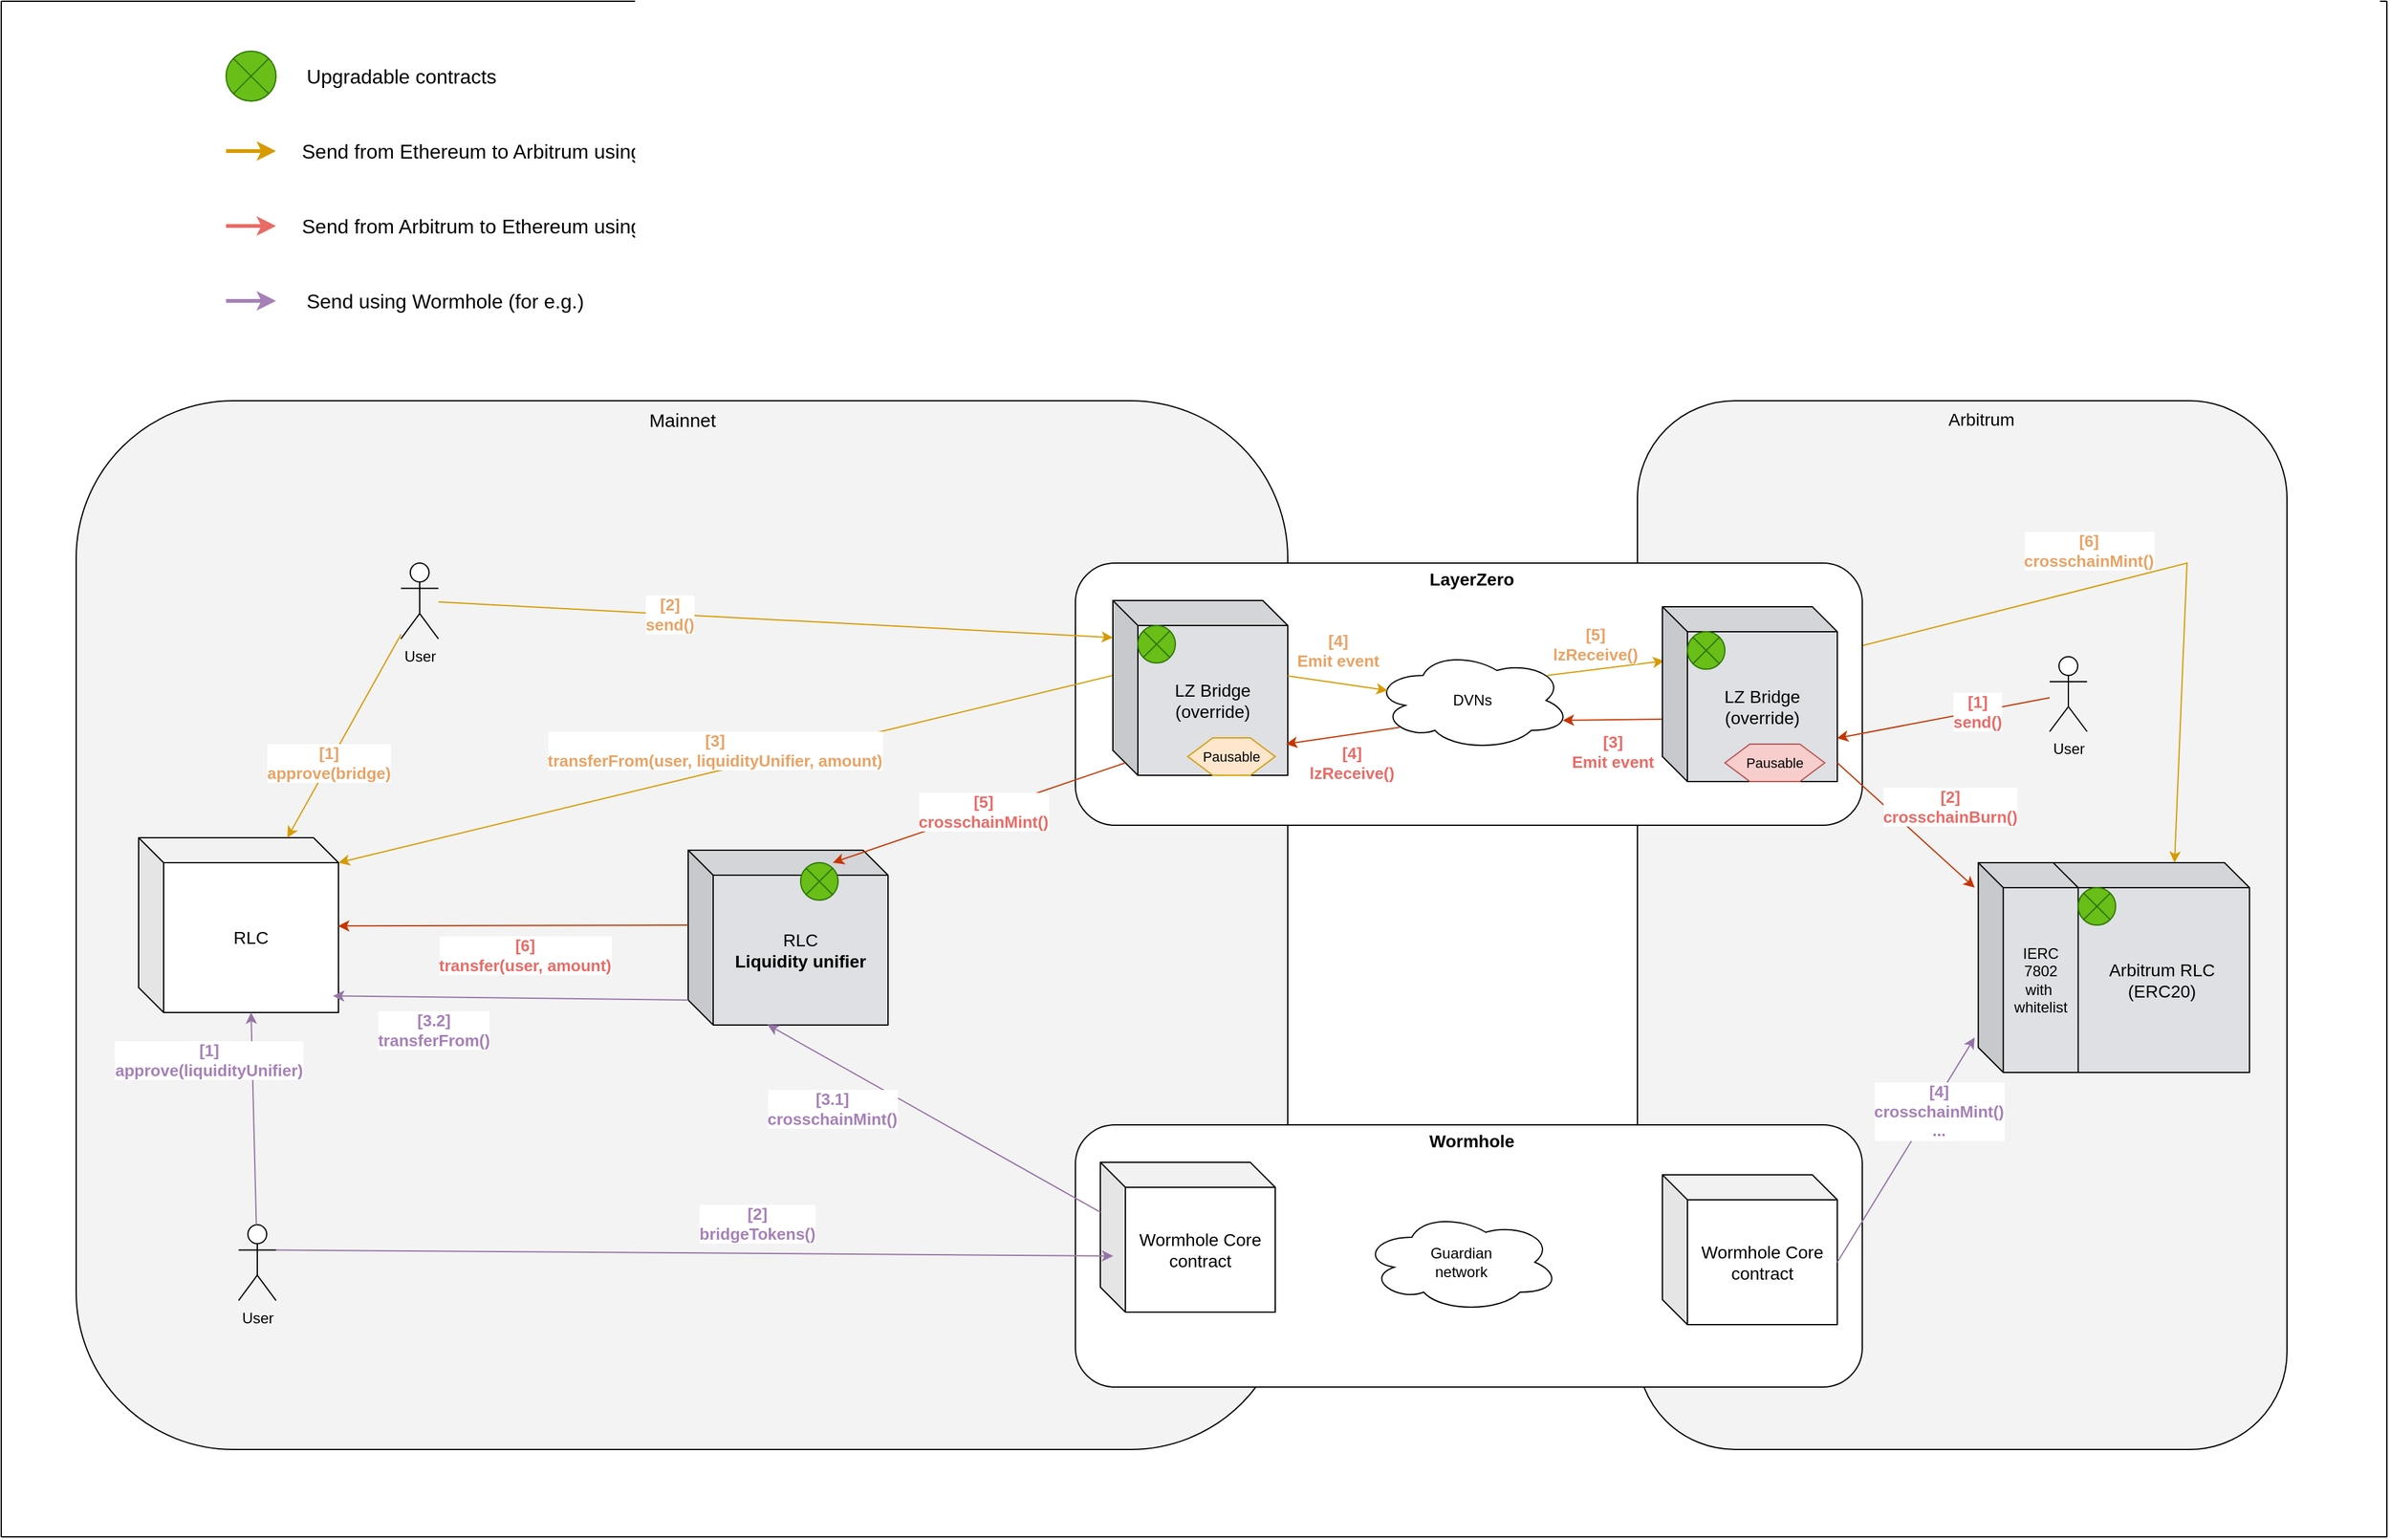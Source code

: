 <mxfile version="27.1.6">
  <diagram name="Page-1" id="M4MnsULAaDEeGdwQNaxV">
    <mxGraphModel dx="3283" dy="2300" grid="1" gridSize="10" guides="1" tooltips="1" connect="1" arrows="1" fold="1" page="1" pageScale="1" pageWidth="850" pageHeight="1100" math="0" shadow="0">
      <root>
        <mxCell id="0" />
        <mxCell id="1" parent="0" />
        <mxCell id="sGux77f80-_RR6iZAet8-39" value="" style="group;fillColor=default;" parent="1" vertex="1" connectable="0">
          <mxGeometry x="720" width="550" height="840" as="geometry" />
        </mxCell>
        <mxCell id="sGux77f80-_RR6iZAet8-40" value="" style="rounded=1;whiteSpace=wrap;html=1;fillStyle=auto;fillColor=#F3F3F3;" parent="sGux77f80-_RR6iZAet8-39" vertex="1">
          <mxGeometry width="520" height="840.0" as="geometry" />
        </mxCell>
        <mxCell id="sGux77f80-_RR6iZAet8-41" value="&lt;font style=&quot;font-size: 14px;&quot;&gt;Arbitrum&lt;/font&gt;" style="text;html=1;align=center;verticalAlign=middle;resizable=0;points=[];autosize=1;strokeColor=none;fillColor=none;" parent="sGux77f80-_RR6iZAet8-39" vertex="1">
          <mxGeometry x="234.997" width="80" height="30" as="geometry" />
        </mxCell>
        <mxCell id="sGux77f80-_RR6iZAet8-124" value="User" style="shape=umlActor;verticalLabelPosition=bottom;verticalAlign=top;html=1;outlineConnect=0;" parent="sGux77f80-_RR6iZAet8-39" vertex="1">
          <mxGeometry x="330" y="205" width="30" height="60" as="geometry" />
        </mxCell>
        <mxCell id="IdDQLRCiFRaTYZEqhhtP-48" value="" style="group" parent="sGux77f80-_RR6iZAet8-39" vertex="1" connectable="0">
          <mxGeometry x="330" y="370" width="160" height="180" as="geometry" />
        </mxCell>
        <mxCell id="IdDQLRCiFRaTYZEqhhtP-50" value="" style="shape=sumEllipse;perimeter=ellipsePerimeter;whiteSpace=wrap;html=1;backgroundOutline=1;fillColor=#d5e8d4;strokeColor=#82b366;" parent="IdDQLRCiFRaTYZEqhhtP-48" vertex="1">
          <mxGeometry x="22.855" y="24" width="46.377" height="48" as="geometry" />
        </mxCell>
        <mxCell id="IdDQLRCiFRaTYZEqhhtP-54" value="" style="group" parent="IdDQLRCiFRaTYZEqhhtP-48" vertex="1" connectable="0">
          <mxGeometry x="-57.143" width="217.143" height="168" as="geometry" />
        </mxCell>
        <mxCell id="IdDQLRCiFRaTYZEqhhtP-49" value="&lt;font style=&quot;font-size: 14px;&quot;&gt;Arbitrum RLC (ERC20)&lt;/font&gt;" style="shape=cube;whiteSpace=wrap;html=1;boundedLbl=1;backgroundOutline=1;darkOpacity=0.05;darkOpacity2=0.1;fillColor=#DEE0E4;" parent="IdDQLRCiFRaTYZEqhhtP-54" vertex="1">
          <mxGeometry x="57.143" width="160" height="168" as="geometry" />
        </mxCell>
        <mxCell id="IdDQLRCiFRaTYZEqhhtP-53" value="&lt;span style=&quot;text-wrap-mode: nowrap;&quot;&gt;IERC&lt;/span&gt;&lt;div style=&quot;text-wrap-mode: nowrap;&quot;&gt;7802&lt;/div&gt;&lt;div style=&quot;text-wrap-mode: nowrap;&quot;&gt;with&amp;nbsp;&lt;/div&gt;&lt;div style=&quot;text-wrap-mode: nowrap;&quot;&gt;whitelist&lt;/div&gt;" style="shape=cube;whiteSpace=wrap;html=1;boundedLbl=1;backgroundOutline=1;darkOpacity=0.05;darkOpacity2=0.1;fillColor=#DEE0E4;" parent="IdDQLRCiFRaTYZEqhhtP-54" vertex="1">
          <mxGeometry width="80" height="168" as="geometry" />
        </mxCell>
        <mxCell id="fCrgzjEHI2a46_C-KYM6-2" value="" style="shape=sumEllipse;perimeter=ellipsePerimeter;whiteSpace=wrap;html=1;backgroundOutline=1;fillColor=#69BE17;strokeColor=#2D7600;fontColor=#ffffff;" parent="IdDQLRCiFRaTYZEqhhtP-54" vertex="1">
          <mxGeometry x="80.003" y="20" width="30" height="30" as="geometry" />
        </mxCell>
        <mxCell id="sGux77f80-_RR6iZAet8-117" value="" style="endArrow=classic;html=1;rounded=0;fillColor=#ffe6cc;strokeColor=#d79b00;exitX=1.007;exitY=0.257;exitDx=0;exitDy=0;exitPerimeter=0;" parent="sGux77f80-_RR6iZAet8-39" source="IdDQLRCiFRaTYZEqhhtP-33" edge="1">
          <mxGeometry width="50" height="50" relative="1" as="geometry">
            <mxPoint x="340" y="200" as="sourcePoint" />
            <mxPoint x="430" y="370" as="targetPoint" />
            <Array as="points">
              <mxPoint x="440" y="130" />
            </Array>
          </mxGeometry>
        </mxCell>
        <mxCell id="sGux77f80-_RR6iZAet8-118" value="&lt;div&gt;&lt;font style=&quot;font-size: 13px; color: rgb(233, 163, 101);&quot;&gt;&lt;b&gt;[6]&lt;/b&gt;&lt;/font&gt;&lt;/div&gt;&lt;div&gt;&lt;font style=&quot;font-size: 13px; color: rgb(233, 163, 101);&quot;&gt;&lt;b&gt;crosschainMint()&lt;/b&gt;&lt;/font&gt;&lt;/div&gt;" style="edgeLabel;html=1;align=center;verticalAlign=middle;resizable=0;points=[];rotation=0;" parent="sGux77f80-_RR6iZAet8-117" vertex="1" connectable="0">
          <mxGeometry x="0.001" relative="1" as="geometry">
            <mxPoint x="-57" y="-16" as="offset" />
          </mxGeometry>
        </mxCell>
        <mxCell id="sGux77f80-_RR6iZAet8-38" value="" style="group;fillColor=#FFFFFF;" parent="1" vertex="1" connectable="0">
          <mxGeometry x="10" width="430" height="840" as="geometry" />
        </mxCell>
        <mxCell id="sGux77f80-_RR6iZAet8-36" value="" style="rounded=1;whiteSpace=wrap;html=1;fillStyle=auto;fillColor=#F3F3F3;" parent="sGux77f80-_RR6iZAet8-38" vertex="1">
          <mxGeometry x="-540" width="970" height="840" as="geometry" />
        </mxCell>
        <mxCell id="IdDQLRCiFRaTYZEqhhtP-22" value="&lt;font style=&quot;font-size: 14px;&quot;&gt;RLC&lt;/font&gt;&lt;div&gt;&lt;font style=&quot;font-size: 14px;&quot;&gt;&lt;b&gt;Liquidity unifier&lt;/b&gt;&lt;/font&gt;&lt;/div&gt;" style="shape=cube;whiteSpace=wrap;html=1;boundedLbl=1;backgroundOutline=1;darkOpacity=0.05;darkOpacity2=0.1;fillColor=#DEE0E4;" parent="sGux77f80-_RR6iZAet8-38" vertex="1">
          <mxGeometry x="-50" y="360" width="160" height="140" as="geometry" />
        </mxCell>
        <mxCell id="fCrgzjEHI2a46_C-KYM6-4" value="" style="shape=sumEllipse;perimeter=ellipsePerimeter;whiteSpace=wrap;html=1;backgroundOutline=1;fillColor=#69BE17;strokeColor=#2D7600;fontColor=#ffffff;" parent="sGux77f80-_RR6iZAet8-38" vertex="1">
          <mxGeometry x="40" y="370" width="30" height="30" as="geometry" />
        </mxCell>
        <mxCell id="sGux77f80-_RR6iZAet8-16" value="User" style="shape=umlActor;verticalLabelPosition=bottom;verticalAlign=top;html=1;outlineConnect=0;" parent="sGux77f80-_RR6iZAet8-38" vertex="1">
          <mxGeometry x="-280" y="129.996" width="30" height="60.723" as="geometry" />
        </mxCell>
        <mxCell id="sGux77f80-_RR6iZAet8-108" value="" style="group" parent="1" vertex="1" connectable="0">
          <mxGeometry x="270" y="120" width="630" height="220" as="geometry" />
        </mxCell>
        <mxCell id="sGux77f80-_RR6iZAet8-67" value="" style="rounded=1;whiteSpace=wrap;html=1;" parent="sGux77f80-_RR6iZAet8-108" vertex="1">
          <mxGeometry y="10" width="630" height="210" as="geometry" />
        </mxCell>
        <mxCell id="sGux77f80-_RR6iZAet8-96" value="&lt;b&gt;&lt;font style=&quot;font-size: 14px;&quot;&gt;LayerZero&lt;/font&gt;&lt;/b&gt;" style="text;html=1;align=center;verticalAlign=middle;whiteSpace=wrap;rounded=0;" parent="sGux77f80-_RR6iZAet8-108" vertex="1">
          <mxGeometry x="278.349" width="78.75" height="45" as="geometry" />
        </mxCell>
        <mxCell id="sGux77f80-_RR6iZAet8-97" value="DVNs" style="ellipse;shape=cloud;whiteSpace=wrap;html=1;" parent="sGux77f80-_RR6iZAet8-108" vertex="1">
          <mxGeometry x="238.974" y="80" width="157.5" height="80" as="geometry" />
        </mxCell>
        <mxCell id="sGux77f80-_RR6iZAet8-100" value="" style="endArrow=classic;html=1;rounded=0;fillColor=#ffe6cc;strokeColor=#d79b00;entryX=0.01;entryY=0.31;entryDx=0;entryDy=0;exitX=0.88;exitY=0.25;exitDx=0;exitDy=0;exitPerimeter=0;entryPerimeter=0;" parent="sGux77f80-_RR6iZAet8-108" source="sGux77f80-_RR6iZAet8-97" target="IdDQLRCiFRaTYZEqhhtP-33" edge="1">
          <mxGeometry width="50" height="50" relative="1" as="geometry">
            <mxPoint x="358.412" y="173" as="sourcePoint" />
            <mxPoint x="476.537" y="157.5" as="targetPoint" />
          </mxGeometry>
        </mxCell>
        <mxCell id="sGux77f80-_RR6iZAet8-101" value="&lt;font style=&quot;font-size: 13px; color: rgb(233, 163, 101);&quot;&gt;&lt;b&gt;[5]&lt;/b&gt;&lt;/font&gt;&lt;div&gt;&lt;font style=&quot;font-size: 13px; color: rgb(233, 163, 101);&quot;&gt;&lt;b&gt;lzReceive()&lt;/b&gt;&lt;/font&gt;&lt;/div&gt;" style="edgeLabel;html=1;align=center;verticalAlign=middle;resizable=0;points=[];" parent="sGux77f80-_RR6iZAet8-100" vertex="1" connectable="0">
          <mxGeometry x="-0.308" y="1" relative="1" as="geometry">
            <mxPoint x="6" y="-20" as="offset" />
          </mxGeometry>
        </mxCell>
        <mxCell id="sGux77f80-_RR6iZAet8-132" value="" style="endArrow=classic;html=1;rounded=0;fillColor=#fa6800;strokeColor=#C73500;exitX=0.019;exitY=0.643;exitDx=0;exitDy=0;exitPerimeter=0;entryX=0.96;entryY=0.7;entryDx=0;entryDy=0;entryPerimeter=0;" parent="sGux77f80-_RR6iZAet8-108" source="IdDQLRCiFRaTYZEqhhtP-33" edge="1" target="sGux77f80-_RR6iZAet8-97">
          <mxGeometry width="50" height="50" relative="1" as="geometry">
            <mxPoint x="470" y="73" as="sourcePoint" />
            <mxPoint x="340" y="-120" as="targetPoint" />
          </mxGeometry>
        </mxCell>
        <mxCell id="sGux77f80-_RR6iZAet8-133" value="&lt;font style=&quot;font-size: 13px; color: rgb(234, 107, 102);&quot;&gt;&lt;b&gt;[3]&lt;/b&gt;&lt;/font&gt;&lt;div&gt;&lt;font color=&quot;#ea6b66&quot;&gt;&lt;span style=&quot;font-size: 13px;&quot;&gt;&lt;b&gt;Emit event&lt;/b&gt;&lt;/span&gt;&lt;/font&gt;&lt;/div&gt;" style="edgeLabel;html=1;align=center;verticalAlign=middle;resizable=0;points=[];" parent="sGux77f80-_RR6iZAet8-132" vertex="1" connectable="0">
          <mxGeometry x="-0.315" relative="1" as="geometry">
            <mxPoint x="-14" y="25" as="offset" />
          </mxGeometry>
        </mxCell>
        <mxCell id="IdDQLRCiFRaTYZEqhhtP-47" value="" style="group" parent="sGux77f80-_RR6iZAet8-108" vertex="1" connectable="0">
          <mxGeometry x="470" y="45" width="140" height="160" as="geometry" />
        </mxCell>
        <mxCell id="IdDQLRCiFRaTYZEqhhtP-33" value="&lt;font style=&quot;font-size: 14px;&quot;&gt;LZ Bridge&lt;/font&gt;&lt;div&gt;&lt;font style=&quot;font-size: 14px;&quot;&gt;(override)&lt;/font&gt;&lt;/div&gt;" style="shape=cube;whiteSpace=wrap;html=1;boundedLbl=1;backgroundOutline=1;darkOpacity=0.05;darkOpacity2=0.1;fillColor=#DEE0E4;" parent="IdDQLRCiFRaTYZEqhhtP-47" vertex="1">
          <mxGeometry width="140" height="140" as="geometry" />
        </mxCell>
        <mxCell id="IdDQLRCiFRaTYZEqhhtP-34" value="" style="shape=sumEllipse;perimeter=ellipsePerimeter;whiteSpace=wrap;html=1;backgroundOutline=1;fillColor=#69BE17;strokeColor=#2D7600;fontColor=#ffffff;" parent="IdDQLRCiFRaTYZEqhhtP-47" vertex="1">
          <mxGeometry x="20" y="20" width="30" height="30" as="geometry" />
        </mxCell>
        <mxCell id="sGux77f80-_RR6iZAet8-185" value="&lt;font style=&quot;font-size: 11px;&quot;&gt;Paus&lt;/font&gt;&lt;span style=&quot;font-size: 11px; background-color: transparent; color: light-dark(rgb(0, 0, 0), rgb(255, 255, 255));&quot;&gt;able&lt;/span&gt;" style="shape=hexagon;perimeter=hexagonPerimeter2;whiteSpace=wrap;html=1;fixedSize=1;fillColor=#f8cecc;strokeColor=#b85450;" parent="IdDQLRCiFRaTYZEqhhtP-47" vertex="1">
          <mxGeometry x="50" y="110" width="80" height="30" as="geometry" />
        </mxCell>
        <mxCell id="sGux77f80-_RR6iZAet8-8" value="" style="endArrow=classic;html=1;rounded=0;fillColor=#ffe6cc;strokeColor=#d79b00;entryX=0;entryY=0;entryDx=160;entryDy=20;exitX=0;exitY=0;exitDx=0;exitDy=60;exitPerimeter=0;entryPerimeter=0;" parent="1" source="IdDQLRCiFRaTYZEqhhtP-25" target="fCrgzjEHI2a46_C-KYM6-3" edge="1">
          <mxGeometry width="50" height="50" relative="1" as="geometry">
            <mxPoint x="300.287" y="277.5" as="sourcePoint" />
            <mxPoint x="130" y="350" as="targetPoint" />
          </mxGeometry>
        </mxCell>
        <mxCell id="sGux77f80-_RR6iZAet8-27" value="&lt;font style=&quot;font-size: 13px; color: rgb(233, 163, 101);&quot;&gt;&lt;b&gt;[3]&lt;/b&gt;&lt;/font&gt;&lt;div&gt;&lt;font style=&quot;font-size: 13px; color: rgb(233, 163, 101);&quot;&gt;&lt;b&gt;transferFrom(user, liquidityUnifier, amount)&lt;/b&gt;&lt;/font&gt;&lt;/div&gt;" style="edgeLabel;html=1;align=center;verticalAlign=middle;resizable=0;points=[];" parent="sGux77f80-_RR6iZAet8-8" vertex="1" connectable="0">
          <mxGeometry x="0.092" y="-4" relative="1" as="geometry">
            <mxPoint x="20" y="-18" as="offset" />
          </mxGeometry>
        </mxCell>
        <mxCell id="sGux77f80-_RR6iZAet8-20" value="" style="endArrow=classic;html=1;rounded=0;fillColor=#ffe6cc;strokeColor=#d79b00;entryX=0;entryY=0.212;entryDx=0;entryDy=0;entryPerimeter=0;" parent="1" source="sGux77f80-_RR6iZAet8-16" target="IdDQLRCiFRaTYZEqhhtP-25" edge="1">
          <mxGeometry width="50" height="50" relative="1" as="geometry">
            <mxPoint x="140" y="200" as="sourcePoint" />
            <mxPoint x="300.287" y="192.5" as="targetPoint" />
          </mxGeometry>
        </mxCell>
        <mxCell id="sGux77f80-_RR6iZAet8-21" value="&lt;font style=&quot;font-size: 13px; color: rgb(233, 163, 101);&quot;&gt;&lt;b&gt;[2]&lt;/b&gt;&lt;/font&gt;&lt;div&gt;&lt;font style=&quot;font-size: 13px; color: rgb(233, 163, 101);&quot;&gt;&lt;b&gt;send()&lt;/b&gt;&lt;/font&gt;&lt;/div&gt;" style="edgeLabel;html=1;align=center;verticalAlign=middle;resizable=0;points=[];" parent="sGux77f80-_RR6iZAet8-20" vertex="1" connectable="0">
          <mxGeometry x="-0.315" relative="1" as="geometry">
            <mxPoint as="offset" />
          </mxGeometry>
        </mxCell>
        <mxCell id="sGux77f80-_RR6iZAet8-109" value="" style="group" parent="1" vertex="1" connectable="0">
          <mxGeometry y="-310" width="1080" height="1100" as="geometry" />
        </mxCell>
        <mxCell id="sGux77f80-_RR6iZAet8-62" value="" style="shape=sumEllipse;perimeter=ellipsePerimeter;whiteSpace=wrap;html=1;backgroundOutline=1;fillColor=#69BE17;strokeColor=#2D7600;" parent="sGux77f80-_RR6iZAet8-109" vertex="1">
          <mxGeometry x="-410" y="30" width="40" height="40" as="geometry" />
        </mxCell>
        <mxCell id="sGux77f80-_RR6iZAet8-63" value="&lt;p&gt;&lt;font style=&quot;font-size: 16px;&quot;&gt;Upgradable contracts&lt;/font&gt;&lt;/p&gt;" style="text;html=1;align=center;verticalAlign=middle;resizable=0;points=[];autosize=1;strokeColor=none;fillColor=none;" parent="sGux77f80-_RR6iZAet8-109" vertex="1">
          <mxGeometry x="-360" y="20" width="180" height="60" as="geometry" />
        </mxCell>
        <mxCell id="IdDQLRCiFRaTYZEqhhtP-25" value="&lt;font style=&quot;font-size: 14px;&quot;&gt;LZ Bridge (override)&lt;/font&gt;" style="shape=cube;whiteSpace=wrap;html=1;boundedLbl=1;backgroundOutline=1;darkOpacity=0.05;darkOpacity2=0.1;fillColor=#DEE0E4;" parent="sGux77f80-_RR6iZAet8-109" vertex="1">
          <mxGeometry x="300" y="470" width="140" height="140" as="geometry" />
        </mxCell>
        <mxCell id="sGux77f80-_RR6iZAet8-187" value="&lt;font style=&quot;font-size: 11px;&quot;&gt;Paus&lt;/font&gt;&lt;span style=&quot;font-size: 11px; background-color: transparent; color: light-dark(rgb(0, 0, 0), rgb(255, 255, 255));&quot;&gt;able&lt;/span&gt;" style="shape=hexagon;perimeter=hexagonPerimeter2;whiteSpace=wrap;html=1;fixedSize=1;fillColor=#ffe6cc;strokeColor=#d79b00;" parent="sGux77f80-_RR6iZAet8-109" vertex="1">
          <mxGeometry x="360" y="580" width="70" height="30" as="geometry" />
        </mxCell>
        <mxCell id="fCrgzjEHI2a46_C-KYM6-1" value="" style="shape=sumEllipse;perimeter=ellipsePerimeter;whiteSpace=wrap;html=1;backgroundOutline=1;fillColor=#69BE17;strokeColor=#2D7600;fontColor=#ffffff;" parent="sGux77f80-_RR6iZAet8-109" vertex="1">
          <mxGeometry x="320" y="490" width="30" height="30" as="geometry" />
        </mxCell>
        <mxCell id="sGux77f80-_RR6iZAet8-125" value="" style="endArrow=classic;html=1;rounded=0;fillColor=#fa6800;strokeColor=#C73500;entryX=0.998;entryY=0.752;entryDx=0;entryDy=0;entryPerimeter=0;" parent="1" source="sGux77f80-_RR6iZAet8-124" target="IdDQLRCiFRaTYZEqhhtP-33" edge="1">
          <mxGeometry width="50" height="50" relative="1" as="geometry">
            <mxPoint x="1020" y="170" as="sourcePoint" />
            <mxPoint x="876.474" y="192.5" as="targetPoint" />
          </mxGeometry>
        </mxCell>
        <mxCell id="sGux77f80-_RR6iZAet8-126" value="&lt;font style=&quot;font-size: 13px; color: rgb(234, 107, 102);&quot;&gt;&lt;b&gt;[1]&lt;/b&gt;&lt;/font&gt;&lt;div&gt;&lt;font style=&quot;font-size: 13px; color: rgb(234, 107, 102);&quot;&gt;&lt;b&gt;send()&lt;/b&gt;&lt;/font&gt;&lt;/div&gt;" style="edgeLabel;html=1;align=center;verticalAlign=middle;resizable=0;points=[];" parent="sGux77f80-_RR6iZAet8-125" vertex="1" connectable="0">
          <mxGeometry x="-0.315" relative="1" as="geometry">
            <mxPoint as="offset" />
          </mxGeometry>
        </mxCell>
        <mxCell id="sGux77f80-_RR6iZAet8-129" value="" style="endArrow=classic;html=1;rounded=0;fillColor=#fa6800;strokeColor=#C73500;entryX=0;entryY=0.25;entryDx=0;entryDy=0;" parent="1" edge="1">
          <mxGeometry width="50" height="50" relative="1" as="geometry">
            <mxPoint x="880" y="290" as="sourcePoint" />
            <mxPoint x="990" y="390" as="targetPoint" />
          </mxGeometry>
        </mxCell>
        <mxCell id="sGux77f80-_RR6iZAet8-130" value="&lt;font style=&quot;font-size: 13px; color: rgb(234, 107, 102);&quot;&gt;&lt;b&gt;[2]&lt;/b&gt;&lt;/font&gt;&lt;div&gt;&lt;font style=&quot;font-size: 13px; color: rgb(234, 107, 102);&quot;&gt;&lt;b&gt;crosschainBurn()&lt;/b&gt;&lt;/font&gt;&lt;/div&gt;" style="edgeLabel;html=1;align=center;verticalAlign=middle;resizable=0;points=[];" parent="sGux77f80-_RR6iZAet8-129" vertex="1" connectable="0">
          <mxGeometry x="-0.315" relative="1" as="geometry">
            <mxPoint x="52" as="offset" />
          </mxGeometry>
        </mxCell>
        <mxCell id="sGux77f80-_RR6iZAet8-147" value="" style="group" parent="1" vertex="1" connectable="0">
          <mxGeometry x="-410" y="-230" width="420" height="60" as="geometry" />
        </mxCell>
        <mxCell id="sGux77f80-_RR6iZAet8-136" value="" style="endArrow=classic;html=1;rounded=0;fillColor=#ffe6cc;strokeColor=#d79b00;strokeWidth=3;" parent="sGux77f80-_RR6iZAet8-147" edge="1">
          <mxGeometry width="50" height="50" relative="1" as="geometry">
            <mxPoint y="30" as="sourcePoint" />
            <mxPoint x="40" y="30" as="targetPoint" />
          </mxGeometry>
        </mxCell>
        <mxCell id="sGux77f80-_RR6iZAet8-140" value="&lt;p&gt;&lt;font style=&quot;font-size: 16px;&quot;&gt;Send from Ethereum to Arbitrum using LayerZero&lt;/font&gt;&lt;/p&gt;" style="text;html=1;align=center;verticalAlign=middle;resizable=0;points=[];autosize=1;strokeColor=none;fillColor=none;" parent="sGux77f80-_RR6iZAet8-147" vertex="1">
          <mxGeometry x="50" width="370" height="60" as="geometry" />
        </mxCell>
        <mxCell id="sGux77f80-_RR6iZAet8-148" value="" style="group" parent="1" vertex="1" connectable="0">
          <mxGeometry x="-410" y="-170" width="420" height="60" as="geometry" />
        </mxCell>
        <mxCell id="sGux77f80-_RR6iZAet8-143" value="" style="endArrow=classic;html=1;rounded=0;fillColor=#ffe6cc;strokeColor=#EA6B66;strokeWidth=3;" parent="sGux77f80-_RR6iZAet8-148" edge="1">
          <mxGeometry width="50" height="50" relative="1" as="geometry">
            <mxPoint y="30" as="sourcePoint" />
            <mxPoint x="40" y="30" as="targetPoint" />
          </mxGeometry>
        </mxCell>
        <mxCell id="sGux77f80-_RR6iZAet8-144" value="&lt;p&gt;&lt;font style=&quot;font-size: 16px;&quot;&gt;Send from Arbitrum to Ethereum using LayerZero&lt;/font&gt;&lt;/p&gt;" style="text;html=1;align=center;verticalAlign=middle;resizable=0;points=[];autosize=1;strokeColor=none;fillColor=none;" parent="sGux77f80-_RR6iZAet8-148" vertex="1">
          <mxGeometry x="50" width="370" height="60" as="geometry" />
        </mxCell>
        <mxCell id="sGux77f80-_RR6iZAet8-150" value="" style="group" parent="1" vertex="1" connectable="0">
          <mxGeometry x="270" y="570" width="630" height="220" as="geometry" />
        </mxCell>
        <mxCell id="sGux77f80-_RR6iZAet8-151" value="" style="rounded=1;whiteSpace=wrap;html=1;" parent="sGux77f80-_RR6iZAet8-150" vertex="1">
          <mxGeometry y="10" width="630" height="210" as="geometry" />
        </mxCell>
        <mxCell id="sGux77f80-_RR6iZAet8-152" value="&lt;b&gt;&lt;font style=&quot;font-size: 14px;&quot;&gt;Wormhole&lt;/font&gt;&lt;/b&gt;" style="text;html=1;align=center;verticalAlign=middle;whiteSpace=wrap;rounded=0;" parent="sGux77f80-_RR6iZAet8-150" vertex="1">
          <mxGeometry x="278.349" width="78.75" height="45" as="geometry" />
        </mxCell>
        <mxCell id="sGux77f80-_RR6iZAet8-171" value="Guardian&lt;div&gt;network&lt;/div&gt;" style="ellipse;shape=cloud;whiteSpace=wrap;html=1;" parent="sGux77f80-_RR6iZAet8-150" vertex="1">
          <mxGeometry x="230" y="80" width="157.5" height="80" as="geometry" />
        </mxCell>
        <mxCell id="IdDQLRCiFRaTYZEqhhtP-23" value="&lt;font style=&quot;font-size: 14px;&quot;&gt;Wormhole Core contract&lt;/font&gt;" style="shape=cube;whiteSpace=wrap;html=1;boundedLbl=1;backgroundOutline=1;darkOpacity=0.05;darkOpacity2=0.1;" parent="sGux77f80-_RR6iZAet8-150" vertex="1">
          <mxGeometry x="20" y="40" width="140" height="120" as="geometry" />
        </mxCell>
        <mxCell id="IdDQLRCiFRaTYZEqhhtP-24" value="&lt;font style=&quot;font-size: 14px;&quot;&gt;Wormhole Core contract&lt;/font&gt;" style="shape=cube;whiteSpace=wrap;html=1;boundedLbl=1;backgroundOutline=1;darkOpacity=0.05;darkOpacity2=0.1;" parent="sGux77f80-_RR6iZAet8-150" vertex="1">
          <mxGeometry x="470" y="50" width="140" height="120" as="geometry" />
        </mxCell>
        <mxCell id="sGux77f80-_RR6iZAet8-168" value="" style="endArrow=classic;html=1;rounded=0;fillColor=#e1d5e7;strokeColor=#9673a6;entryX=0;entryY=0.5;entryDx=0;entryDy=0;exitX=1;exitY=0.333;exitDx=0;exitDy=0;exitPerimeter=0;" parent="1" source="sGux77f80-_RR6iZAet8-170" edge="1">
          <mxGeometry width="50" height="50" relative="1" as="geometry">
            <mxPoint x="130" y="710" as="sourcePoint" />
            <mxPoint x="300.287" y="685" as="targetPoint" />
          </mxGeometry>
        </mxCell>
        <mxCell id="sGux77f80-_RR6iZAet8-169" value="&lt;div&gt;&lt;font style=&quot;font-size: 13px; color: rgb(166, 128, 184);&quot;&gt;&lt;b style=&quot;&quot;&gt;[2]&lt;/b&gt;&lt;/font&gt;&lt;/div&gt;&lt;font style=&quot;font-size: 13px; color: rgb(166, 128, 184);&quot;&gt;&lt;b style=&quot;&quot;&gt;bridgeTokens()&lt;/b&gt;&lt;/font&gt;" style="edgeLabel;html=1;align=center;verticalAlign=middle;resizable=0;points=[];" parent="sGux77f80-_RR6iZAet8-168" vertex="1" connectable="0">
          <mxGeometry x="0.259" y="-1" relative="1" as="geometry">
            <mxPoint x="-37" y="-25" as="offset" />
          </mxGeometry>
        </mxCell>
        <mxCell id="sGux77f80-_RR6iZAet8-174" value="" style="endArrow=classic;html=1;rounded=0;fillColor=#e1d5e7;strokeColor=#9673a6;exitX=0;exitY=0;exitDx=140;exitDy=70;entryX=0;entryY=1;entryDx=0;entryDy=0;exitPerimeter=0;" parent="1" source="IdDQLRCiFRaTYZEqhhtP-24" edge="1">
          <mxGeometry width="50" height="50" relative="1" as="geometry">
            <mxPoint x="876.474" y="685" as="sourcePoint" />
            <mxPoint x="990" y="510" as="targetPoint" />
          </mxGeometry>
        </mxCell>
        <mxCell id="sGux77f80-_RR6iZAet8-175" value="&lt;div&gt;&lt;font style=&quot;font-size: 13px; color: rgb(166, 128, 184);&quot;&gt;&lt;b style=&quot;&quot;&gt;[4]&lt;/b&gt;&lt;/font&gt;&lt;/div&gt;&lt;font style=&quot;font-size: 13px; color: rgb(166, 128, 184);&quot;&gt;&lt;b style=&quot;&quot;&gt;crosschainMint()&lt;/b&gt;&lt;/font&gt;&lt;div&gt;&lt;font color=&quot;#a680b8&quot;&gt;&lt;span style=&quot;font-size: 13px;&quot;&gt;&lt;b&gt;...&lt;/b&gt;&lt;/span&gt;&lt;/font&gt;&lt;/div&gt;" style="edgeLabel;html=1;align=center;verticalAlign=middle;resizable=0;points=[];" parent="sGux77f80-_RR6iZAet8-174" vertex="1" connectable="0">
          <mxGeometry x="0.259" y="-1" relative="1" as="geometry">
            <mxPoint x="11" y="-8" as="offset" />
          </mxGeometry>
        </mxCell>
        <mxCell id="sGux77f80-_RR6iZAet8-176" value="" style="endArrow=classic;html=1;rounded=0;fillColor=#fa6800;strokeColor=#C73500;exitX=0;exitY=0;exitDx=10;exitDy=130;entryX=0.724;entryY=0.071;entryDx=0;entryDy=0;exitPerimeter=0;entryPerimeter=0;" parent="1" source="IdDQLRCiFRaTYZEqhhtP-25" target="IdDQLRCiFRaTYZEqhhtP-22" edge="1">
          <mxGeometry width="50" height="50" relative="1" as="geometry">
            <mxPoint x="332.771" y="150" as="sourcePoint" />
            <mxPoint x="40" y="350" as="targetPoint" />
            <Array as="points" />
          </mxGeometry>
        </mxCell>
        <mxCell id="sGux77f80-_RR6iZAet8-177" value="&lt;font style=&quot;font-size: 13px; color: rgb(234, 107, 102);&quot;&gt;&lt;b&gt;[5]&lt;/b&gt;&lt;/font&gt;&lt;div&gt;&lt;font color=&quot;#ea6b66&quot;&gt;&lt;span style=&quot;font-size: 13px;&quot;&gt;&lt;b&gt;crosschainMint()&lt;/b&gt;&lt;/span&gt;&lt;/font&gt;&lt;/div&gt;" style="edgeLabel;html=1;align=center;verticalAlign=middle;resizable=0;points=[];" parent="sGux77f80-_RR6iZAet8-176" vertex="1" connectable="0">
          <mxGeometry x="-0.315" relative="1" as="geometry">
            <mxPoint x="-34" y="11" as="offset" />
          </mxGeometry>
        </mxCell>
        <mxCell id="sGux77f80-_RR6iZAet8-184" value="" style="group" parent="1" vertex="1" connectable="0">
          <mxGeometry x="-410" y="-110" width="265" height="60" as="geometry" />
        </mxCell>
        <mxCell id="sGux77f80-_RR6iZAet8-182" value="" style="endArrow=classic;html=1;rounded=0;fillColor=#ffe6cc;strokeColor=#A680B8;strokeWidth=3;" parent="sGux77f80-_RR6iZAet8-184" edge="1">
          <mxGeometry width="50" height="50" relative="1" as="geometry">
            <mxPoint y="30" as="sourcePoint" />
            <mxPoint x="40" y="30" as="targetPoint" />
          </mxGeometry>
        </mxCell>
        <mxCell id="sGux77f80-_RR6iZAet8-183" value="&lt;p&gt;&lt;font style=&quot;font-size: 16px;&quot;&gt;Send using Wormhole (for e.g.)&lt;/font&gt;&lt;/p&gt;" style="text;html=1;align=center;verticalAlign=middle;resizable=0;points=[];autosize=1;strokeColor=none;fillColor=none;" parent="sGux77f80-_RR6iZAet8-184" vertex="1">
          <mxGeometry x="50" width="250" height="60" as="geometry" />
        </mxCell>
        <mxCell id="sGux77f80-_RR6iZAet8-191" value="" style="endArrow=none;html=1;rounded=0;" parent="1" edge="1">
          <mxGeometry width="50" height="50" relative="1" as="geometry">
            <mxPoint x="-590" y="910" as="sourcePoint" />
            <mxPoint x="-590" y="-320" as="targetPoint" />
          </mxGeometry>
        </mxCell>
        <mxCell id="sGux77f80-_RR6iZAet8-192" value="" style="endArrow=none;html=1;rounded=0;" parent="1" edge="1">
          <mxGeometry width="50" height="50" relative="1" as="geometry">
            <mxPoint x="1320" y="910" as="sourcePoint" />
            <mxPoint x="1320" y="-320" as="targetPoint" />
          </mxGeometry>
        </mxCell>
        <mxCell id="sGux77f80-_RR6iZAet8-193" value="" style="endArrow=none;html=1;rounded=0;" parent="1" edge="1">
          <mxGeometry width="50" height="50" relative="1" as="geometry">
            <mxPoint x="-590" y="910" as="sourcePoint" />
            <mxPoint x="1320" y="910" as="targetPoint" />
          </mxGeometry>
        </mxCell>
        <mxCell id="sGux77f80-_RR6iZAet8-194" value="" style="endArrow=none;html=1;rounded=0;" parent="1" edge="1">
          <mxGeometry width="50" height="50" relative="1" as="geometry">
            <mxPoint x="-590" y="-320" as="sourcePoint" />
            <mxPoint x="1320" y="-320" as="targetPoint" />
          </mxGeometry>
        </mxCell>
        <mxCell id="sGux77f80-_RR6iZAet8-134" value="" style="endArrow=classic;html=1;rounded=0;fillColor=#fa6800;strokeColor=#C73500;entryX=0.99;entryY=0.821;entryDx=0;entryDy=0;exitX=0.13;exitY=0.77;exitDx=0;exitDy=0;exitPerimeter=0;entryPerimeter=0;" parent="1" source="sGux77f80-_RR6iZAet8-97" target="IdDQLRCiFRaTYZEqhhtP-25" edge="1">
          <mxGeometry width="50" height="50" relative="1" as="geometry">
            <mxPoint x="559" y="190" as="sourcePoint" />
            <mxPoint x="430.224" y="192.5" as="targetPoint" />
          </mxGeometry>
        </mxCell>
        <mxCell id="sGux77f80-_RR6iZAet8-135" value="&lt;font style=&quot;font-size: 13px; color: rgb(234, 107, 102);&quot;&gt;&lt;b&gt;[4]&lt;/b&gt;&lt;/font&gt;&lt;div&gt;&lt;font color=&quot;#ea6b66&quot;&gt;&lt;span style=&quot;font-size: 13px;&quot;&gt;&lt;b&gt;lzReceive()&lt;/b&gt;&lt;/span&gt;&lt;/font&gt;&lt;/div&gt;" style="edgeLabel;html=1;align=center;verticalAlign=middle;resizable=0;points=[];" parent="sGux77f80-_RR6iZAet8-134" vertex="1" connectable="0">
          <mxGeometry x="-0.315" relative="1" as="geometry">
            <mxPoint x="-8" y="24" as="offset" />
          </mxGeometry>
        </mxCell>
        <mxCell id="fCrgzjEHI2a46_C-KYM6-3" value="&lt;font style=&quot;font-size: 14px;&quot;&gt;RLC&lt;/font&gt;" style="shape=cube;whiteSpace=wrap;html=1;boundedLbl=1;backgroundOutline=1;darkOpacity=0.05;darkOpacity2=0.1;" parent="1" vertex="1">
          <mxGeometry x="-480" y="350" width="160" height="140" as="geometry" />
        </mxCell>
        <mxCell id="sGux77f80-_RR6iZAet8-14" value="" style="endArrow=classic;html=1;rounded=0;fillColor=#ffe6cc;strokeColor=#d79b00;" parent="1" source="sGux77f80-_RR6iZAet8-16" target="fCrgzjEHI2a46_C-KYM6-3" edge="1">
          <mxGeometry width="50" height="50" relative="1" as="geometry">
            <mxPoint x="-380" y="230" as="sourcePoint" />
            <mxPoint x="-390" y="320" as="targetPoint" />
          </mxGeometry>
        </mxCell>
        <mxCell id="sGux77f80-_RR6iZAet8-23" value="&lt;div&gt;&lt;font style=&quot;font-size: 13px; color: rgb(233, 163, 101);&quot;&gt;&lt;b&gt;[1]&lt;/b&gt;&lt;/font&gt;&lt;/div&gt;&lt;font style=&quot;font-size: 13px; color: rgb(233, 163, 101);&quot;&gt;&lt;b&gt;approve(bridge)&lt;/b&gt;&lt;/font&gt;" style="edgeLabel;html=1;align=center;verticalAlign=middle;resizable=0;points=[];" parent="sGux77f80-_RR6iZAet8-14" vertex="1" connectable="0">
          <mxGeometry x="0.259" y="-1" relative="1" as="geometry">
            <mxPoint as="offset" />
          </mxGeometry>
        </mxCell>
        <mxCell id="fCrgzjEHI2a46_C-KYM6-7" value="" style="endArrow=classic;html=1;rounded=0;fillColor=#fa6800;strokeColor=#C73500;entryX=0.998;entryY=0.505;entryDx=0;entryDy=0;exitX=0;exitY=0;exitDx=0;exitDy=60;exitPerimeter=0;entryPerimeter=0;" parent="1" source="IdDQLRCiFRaTYZEqhhtP-22" target="fCrgzjEHI2a46_C-KYM6-3" edge="1">
          <mxGeometry width="50" height="50" relative="1" as="geometry">
            <mxPoint x="-6" y="568" as="sourcePoint" />
            <mxPoint x="-84" y="550" as="targetPoint" />
          </mxGeometry>
        </mxCell>
        <mxCell id="fCrgzjEHI2a46_C-KYM6-8" value="&lt;font style=&quot;font-size: 13px; color: rgb(234, 107, 102);&quot;&gt;&lt;b&gt;[6]&lt;/b&gt;&lt;/font&gt;&lt;div&gt;&lt;font color=&quot;#ea6b66&quot;&gt;&lt;span style=&quot;font-size: 13px;&quot;&gt;&lt;b&gt;transfer(user, amount)&lt;/b&gt;&lt;/span&gt;&lt;/font&gt;&lt;/div&gt;" style="edgeLabel;html=1;align=center;verticalAlign=middle;resizable=0;points=[];" parent="fCrgzjEHI2a46_C-KYM6-7" vertex="1" connectable="0">
          <mxGeometry x="-0.315" relative="1" as="geometry">
            <mxPoint x="-35" y="24" as="offset" />
          </mxGeometry>
        </mxCell>
        <mxCell id="sGux77f80-_RR6iZAet8-170" value="User" style="shape=umlActor;verticalLabelPosition=bottom;verticalAlign=top;html=1;outlineConnect=0;" parent="1" vertex="1">
          <mxGeometry x="-400" y="660.002" width="30" height="60.723" as="geometry" />
        </mxCell>
        <mxCell id="fCrgzjEHI2a46_C-KYM6-9" value="" style="endArrow=classic;html=1;rounded=0;fillColor=#e1d5e7;strokeColor=#9673a6;entryX=0;entryY=0;entryDx=90;entryDy=140;entryPerimeter=0;" parent="1" source="sGux77f80-_RR6iZAet8-170" target="fCrgzjEHI2a46_C-KYM6-3" edge="1">
          <mxGeometry width="50" height="50" relative="1" as="geometry">
            <mxPoint x="-300" y="665" as="sourcePoint" />
            <mxPoint x="-129.713" y="640" as="targetPoint" />
          </mxGeometry>
        </mxCell>
        <mxCell id="fCrgzjEHI2a46_C-KYM6-10" value="&lt;div&gt;&lt;font style=&quot;font-size: 13px; color: rgb(166, 128, 184);&quot;&gt;&lt;b style=&quot;&quot;&gt;[1]&lt;/b&gt;&lt;/font&gt;&lt;/div&gt;&lt;font style=&quot;font-size: 13px; color: rgb(166, 128, 184);&quot;&gt;&lt;b style=&quot;&quot;&gt;approve(liquidityUnifier)&lt;/b&gt;&lt;/font&gt;" style="edgeLabel;html=1;align=center;verticalAlign=middle;resizable=0;points=[];" parent="fCrgzjEHI2a46_C-KYM6-9" vertex="1" connectable="0">
          <mxGeometry x="0.259" y="-1" relative="1" as="geometry">
            <mxPoint x="-37" y="-25" as="offset" />
          </mxGeometry>
        </mxCell>
        <mxCell id="fCrgzjEHI2a46_C-KYM6-11" value="" style="endArrow=classic;html=1;rounded=0;fillColor=#e1d5e7;strokeColor=#9673a6;entryX=0.397;entryY=0.998;entryDx=0;entryDy=0;entryPerimeter=0;exitX=0;exitY=0.333;exitDx=0;exitDy=0;exitPerimeter=0;" parent="1" source="IdDQLRCiFRaTYZEqhhtP-23" target="IdDQLRCiFRaTYZEqhhtP-22" edge="1">
          <mxGeometry width="50" height="50" relative="1" as="geometry">
            <mxPoint x="80" y="595" as="sourcePoint" />
            <mxPoint x="250.287" y="570" as="targetPoint" />
          </mxGeometry>
        </mxCell>
        <mxCell id="fCrgzjEHI2a46_C-KYM6-12" value="&lt;div&gt;&lt;font style=&quot;font-size: 13px; color: rgb(166, 128, 184);&quot;&gt;&lt;b style=&quot;&quot;&gt;[3.1]&lt;/b&gt;&lt;/font&gt;&lt;/div&gt;&lt;font style=&quot;font-size: 13px; color: rgb(166, 128, 184);&quot;&gt;&lt;b style=&quot;&quot;&gt;crosschainMint()&lt;/b&gt;&lt;/font&gt;" style="edgeLabel;html=1;align=center;verticalAlign=middle;resizable=0;points=[];" parent="fCrgzjEHI2a46_C-KYM6-11" vertex="1" connectable="0">
          <mxGeometry x="0.259" y="-1" relative="1" as="geometry">
            <mxPoint x="-48" y="12" as="offset" />
          </mxGeometry>
        </mxCell>
        <mxCell id="fCrgzjEHI2a46_C-KYM6-13" value="" style="endArrow=classic;html=1;rounded=0;fillColor=#e1d5e7;strokeColor=#9673a6;entryX=0.973;entryY=0.905;entryDx=0;entryDy=0;entryPerimeter=0;exitX=0;exitY=0;exitDx=0;exitDy=120;exitPerimeter=0;" parent="1" source="IdDQLRCiFRaTYZEqhhtP-22" target="fCrgzjEHI2a46_C-KYM6-3" edge="1">
          <mxGeometry width="50" height="50" relative="1" as="geometry">
            <mxPoint x="-190" y="545" as="sourcePoint" />
            <mxPoint x="-19.713" y="520" as="targetPoint" />
          </mxGeometry>
        </mxCell>
        <mxCell id="fCrgzjEHI2a46_C-KYM6-14" value="&lt;div&gt;&lt;font style=&quot;font-size: 13px; color: rgb(166, 128, 184);&quot;&gt;&lt;b style=&quot;&quot;&gt;[3.2]&lt;/b&gt;&lt;/font&gt;&lt;/div&gt;&lt;font style=&quot;font-size: 13px; color: rgb(166, 128, 184);&quot;&gt;&lt;b style=&quot;&quot;&gt;transferFrom()&lt;/b&gt;&lt;/font&gt;" style="edgeLabel;html=1;align=center;verticalAlign=middle;resizable=0;points=[];" parent="fCrgzjEHI2a46_C-KYM6-13" vertex="1" connectable="0">
          <mxGeometry x="0.259" y="-1" relative="1" as="geometry">
            <mxPoint x="-25" y="27" as="offset" />
          </mxGeometry>
        </mxCell>
        <mxCell id="sGux77f80-_RR6iZAet8-37" value="&lt;font style=&quot;font-size: 15px;&quot;&gt;Mainnet&lt;/font&gt;" style="text;html=1;align=center;verticalAlign=middle;resizable=0;points=[];autosize=1;strokeColor=none;fillColor=none;" parent="1" vertex="1">
          <mxGeometry x="-85.003" width="80" height="30" as="geometry" />
        </mxCell>
        <mxCell id="sGux77f80-_RR6iZAet8-98" value="" style="endArrow=classic;html=1;rounded=0;fillColor=#ffe6cc;strokeColor=#d79b00;entryX=0.07;entryY=0.4;entryDx=0;entryDy=0;exitX=1;exitY=0.431;exitDx=0;exitDy=0;entryPerimeter=0;exitPerimeter=0;" parent="1" source="IdDQLRCiFRaTYZEqhhtP-25" target="sGux77f80-_RR6iZAet8-97" edge="1">
          <mxGeometry width="50" height="50" relative="1" as="geometry">
            <mxPoint x="450.0" y="195.58" as="sourcePoint" />
            <mxPoint x="538.469" y="180.0" as="targetPoint" />
          </mxGeometry>
        </mxCell>
        <mxCell id="sGux77f80-_RR6iZAet8-99" value="&lt;div&gt;&lt;font style=&quot;font-size: 13px; color: rgb(233, 163, 101);&quot;&gt;&lt;b&gt;[4]&lt;/b&gt;&lt;/font&gt;&lt;/div&gt;&lt;span style=&quot;font-size: 13px;&quot;&gt;&lt;font style=&quot;color: rgb(233, 163, 101);&quot;&gt;&lt;b&gt;Emit event&lt;/b&gt;&lt;/font&gt;&lt;/span&gt;" style="edgeLabel;html=1;align=center;verticalAlign=middle;resizable=0;points=[];" parent="sGux77f80-_RR6iZAet8-98" vertex="1" connectable="0">
          <mxGeometry x="0.001" relative="1" as="geometry">
            <mxPoint y="-26" as="offset" />
          </mxGeometry>
        </mxCell>
      </root>
    </mxGraphModel>
  </diagram>
</mxfile>
